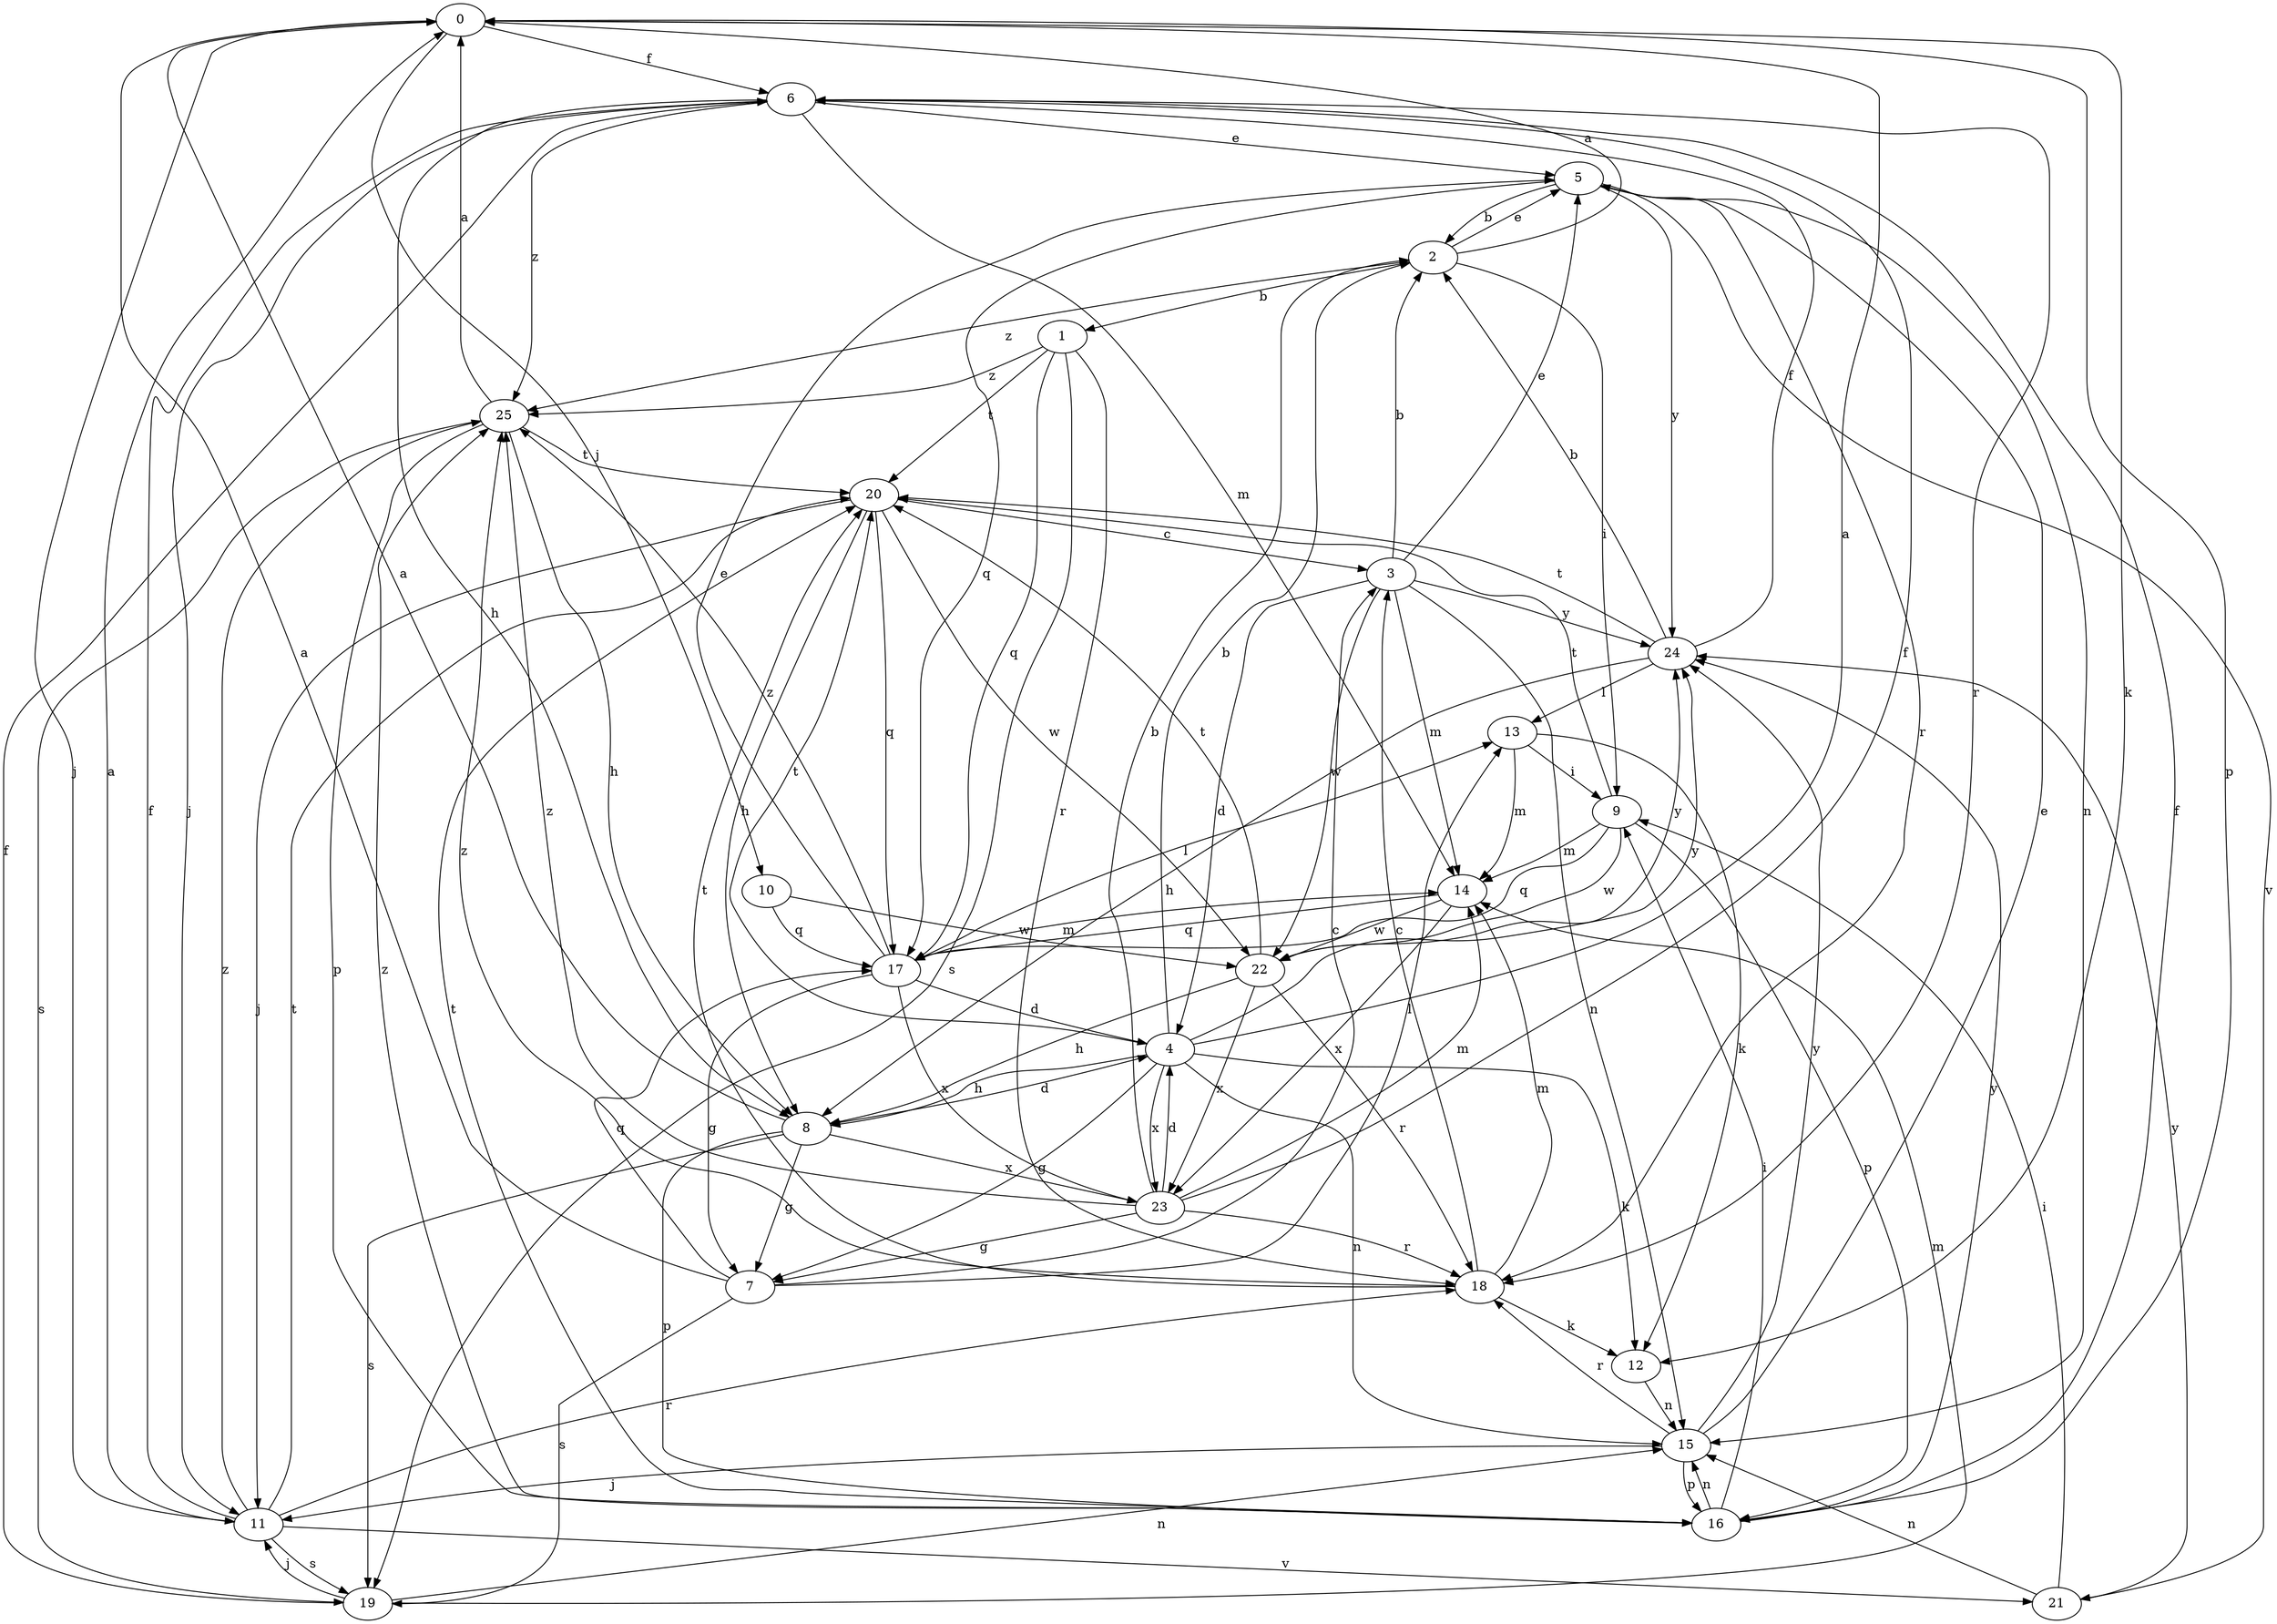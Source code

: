 strict digraph  {
0;
1;
2;
3;
4;
5;
6;
7;
8;
9;
10;
11;
12;
13;
14;
15;
16;
17;
18;
19;
20;
21;
22;
23;
24;
25;
0 -> 6  [label=f];
0 -> 10  [label=j];
0 -> 11  [label=j];
0 -> 12  [label=k];
0 -> 16  [label=p];
1 -> 17  [label=q];
1 -> 18  [label=r];
1 -> 19  [label=s];
1 -> 20  [label=t];
1 -> 25  [label=z];
2 -> 0  [label=a];
2 -> 1  [label=b];
2 -> 5  [label=e];
2 -> 9  [label=i];
2 -> 25  [label=z];
3 -> 2  [label=b];
3 -> 4  [label=d];
3 -> 5  [label=e];
3 -> 14  [label=m];
3 -> 15  [label=n];
3 -> 22  [label=w];
3 -> 24  [label=y];
4 -> 0  [label=a];
4 -> 2  [label=b];
4 -> 7  [label=g];
4 -> 8  [label=h];
4 -> 12  [label=k];
4 -> 15  [label=n];
4 -> 20  [label=t];
4 -> 23  [label=x];
4 -> 24  [label=y];
5 -> 2  [label=b];
5 -> 15  [label=n];
5 -> 17  [label=q];
5 -> 18  [label=r];
5 -> 21  [label=v];
5 -> 24  [label=y];
6 -> 5  [label=e];
6 -> 8  [label=h];
6 -> 11  [label=j];
6 -> 14  [label=m];
6 -> 18  [label=r];
6 -> 25  [label=z];
7 -> 0  [label=a];
7 -> 3  [label=c];
7 -> 13  [label=l];
7 -> 17  [label=q];
7 -> 19  [label=s];
8 -> 0  [label=a];
8 -> 4  [label=d];
8 -> 7  [label=g];
8 -> 16  [label=p];
8 -> 19  [label=s];
8 -> 23  [label=x];
9 -> 14  [label=m];
9 -> 16  [label=p];
9 -> 17  [label=q];
9 -> 20  [label=t];
9 -> 22  [label=w];
10 -> 17  [label=q];
10 -> 22  [label=w];
11 -> 0  [label=a];
11 -> 6  [label=f];
11 -> 18  [label=r];
11 -> 19  [label=s];
11 -> 20  [label=t];
11 -> 21  [label=v];
11 -> 25  [label=z];
12 -> 15  [label=n];
13 -> 9  [label=i];
13 -> 12  [label=k];
13 -> 14  [label=m];
14 -> 17  [label=q];
14 -> 22  [label=w];
14 -> 23  [label=x];
15 -> 5  [label=e];
15 -> 11  [label=j];
15 -> 16  [label=p];
15 -> 18  [label=r];
15 -> 24  [label=y];
16 -> 6  [label=f];
16 -> 9  [label=i];
16 -> 15  [label=n];
16 -> 20  [label=t];
16 -> 24  [label=y];
16 -> 25  [label=z];
17 -> 4  [label=d];
17 -> 5  [label=e];
17 -> 7  [label=g];
17 -> 13  [label=l];
17 -> 14  [label=m];
17 -> 23  [label=x];
17 -> 25  [label=z];
18 -> 3  [label=c];
18 -> 12  [label=k];
18 -> 14  [label=m];
18 -> 20  [label=t];
18 -> 25  [label=z];
19 -> 6  [label=f];
19 -> 11  [label=j];
19 -> 14  [label=m];
19 -> 15  [label=n];
20 -> 3  [label=c];
20 -> 8  [label=h];
20 -> 11  [label=j];
20 -> 17  [label=q];
20 -> 22  [label=w];
21 -> 9  [label=i];
21 -> 15  [label=n];
21 -> 24  [label=y];
22 -> 8  [label=h];
22 -> 18  [label=r];
22 -> 20  [label=t];
22 -> 23  [label=x];
22 -> 24  [label=y];
23 -> 2  [label=b];
23 -> 4  [label=d];
23 -> 6  [label=f];
23 -> 7  [label=g];
23 -> 14  [label=m];
23 -> 18  [label=r];
23 -> 25  [label=z];
24 -> 2  [label=b];
24 -> 6  [label=f];
24 -> 8  [label=h];
24 -> 13  [label=l];
24 -> 20  [label=t];
25 -> 0  [label=a];
25 -> 8  [label=h];
25 -> 16  [label=p];
25 -> 19  [label=s];
25 -> 20  [label=t];
}
